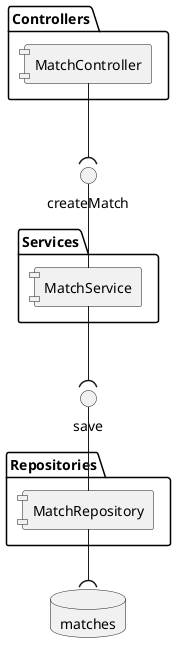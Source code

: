 @startuml
skinparam componentStyle uml1
skinparam linetype polyline

database "matches"

package "Controllers" {
[MatchController]
}
[MatchController] --(createMatch

package "Services" {
createMatch -- [MatchService]
}
[MatchService] --( save

package "Repositories" {
[MatchRepository] --( matches
save --[MatchRepository]
}
@enduml